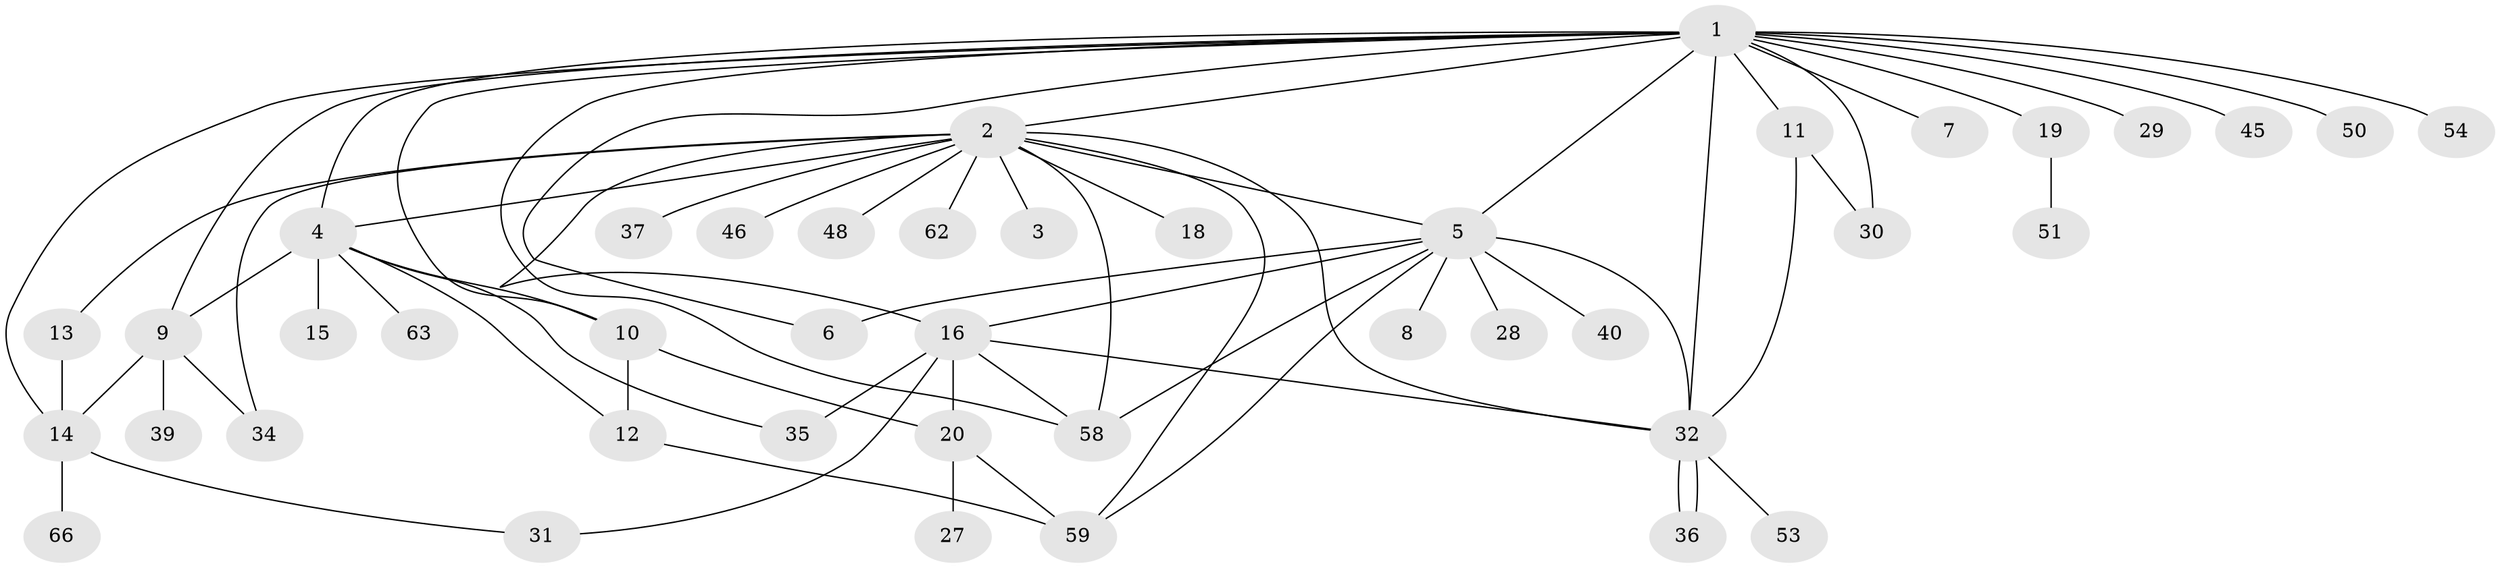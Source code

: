 // original degree distribution, {18: 0.0136986301369863, 16: 0.0136986301369863, 1: 0.4657534246575342, 8: 0.0136986301369863, 13: 0.0136986301369863, 2: 0.273972602739726, 5: 0.0410958904109589, 6: 0.0410958904109589, 3: 0.0547945205479452, 10: 0.0136986301369863, 7: 0.0136986301369863, 4: 0.0273972602739726, 9: 0.0136986301369863}
// Generated by graph-tools (version 1.1) at 2025/18/03/04/25 18:18:14]
// undirected, 43 vertices, 67 edges
graph export_dot {
graph [start="1"]
  node [color=gray90,style=filled];
  1;
  2;
  3;
  4;
  5 [super="+26"];
  6;
  7 [super="+57"];
  8 [super="+70"];
  9 [super="+61"];
  10 [super="+69+22"];
  11 [super="+33+43"];
  12;
  13;
  14 [super="+23"];
  15;
  16 [super="+17+24+49+42"];
  18 [super="+56+60"];
  19;
  20;
  27;
  28;
  29;
  30 [super="+67"];
  31;
  32 [super="+38+47+55+73"];
  34;
  35;
  36;
  37;
  39;
  40;
  45;
  46;
  48;
  50;
  51;
  53;
  54 [super="+72"];
  58 [super="+65"];
  59;
  62;
  63;
  66;
  1 -- 2;
  1 -- 4;
  1 -- 5;
  1 -- 6;
  1 -- 7;
  1 -- 9;
  1 -- 10;
  1 -- 11;
  1 -- 19;
  1 -- 29;
  1 -- 30;
  1 -- 32 [weight=2];
  1 -- 45;
  1 -- 50;
  1 -- 54;
  1 -- 58;
  1 -- 14;
  2 -- 3;
  2 -- 4;
  2 -- 5;
  2 -- 13;
  2 -- 18;
  2 -- 34;
  2 -- 37;
  2 -- 46;
  2 -- 48;
  2 -- 58 [weight=2];
  2 -- 59;
  2 -- 62;
  2 -- 32;
  2 -- 16;
  4 -- 9;
  4 -- 10;
  4 -- 12;
  4 -- 15;
  4 -- 35;
  4 -- 63;
  5 -- 6;
  5 -- 8;
  5 -- 16;
  5 -- 28;
  5 -- 32 [weight=3];
  5 -- 40;
  5 -- 59;
  5 -- 58;
  9 -- 39;
  9 -- 34;
  9 -- 14;
  10 -- 12;
  10 -- 20;
  11 -- 32;
  11 -- 30;
  12 -- 59;
  13 -- 14;
  14 -- 66;
  14 -- 31;
  16 -- 31;
  16 -- 32;
  16 -- 58;
  16 -- 35;
  16 -- 20 [weight=2];
  19 -- 51;
  20 -- 27;
  20 -- 59;
  32 -- 36;
  32 -- 36;
  32 -- 53;
}
